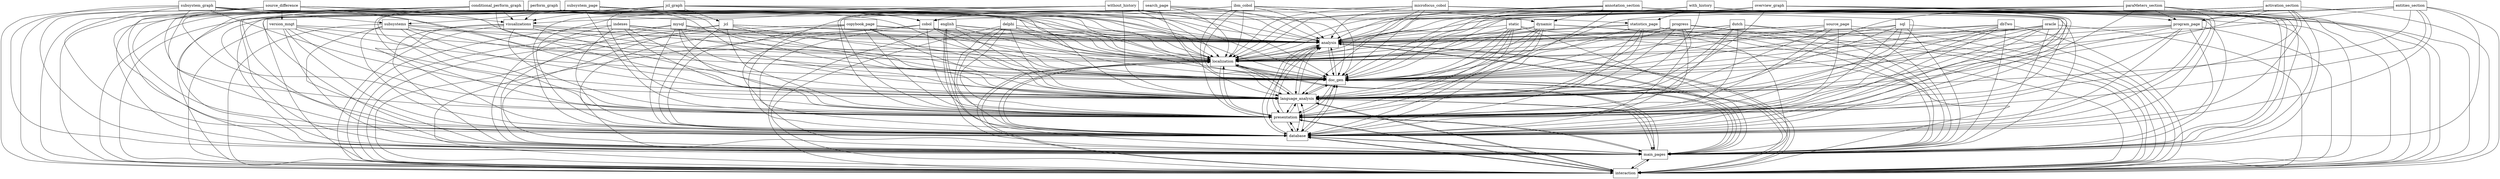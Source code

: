 digraph{
graph [rankdir=TB];
node [shape=box];
edge [arrowhead=normal];
0[label="progress",]
1[label="dynamic",]
2[label="without_history",]
3[label="subsystems",]
4[label="statistics_page",]
5[label="program_page",]
6[label="entities_section",]
7[label="version_mngt",]
8[label="copybook_page",]
9[label="perform_graph",]
10[label="analysis",]
11[label="oracle",]
12[label="source_difference",]
13[label="annotation_section",]
14[label="search_page",]
15[label="dutch",]
16[label="jcl",]
17[label="dbTwo",]
18[label="visualizations",]
19[label="cobol",]
20[label="conditional_perform_graph",]
21[label="static",]
22[label="localization",]
23[label="overview_graph",]
24[label="delphi",]
25[label="source_page",]
26[label="indexes",]
27[label="interaction",]
28[label="main_pages",]
29[label="database",]
30[label="activation_section",]
31[label="with_history",]
32[label="jcl_graph",]
33[label="sql",]
34[label="presentation",]
35[label="ibm_cobol",]
36[label="microfocus_cobol",]
37[label="paraMeters_section",]
38[label="language_analysis",]
39[label="subsystem_graph",]
40[label="english",]
41[label="doc_gen",]
42[label="subsystem_page",]
43[label="mysql",]
0->10[label="",]
0->22[label="",]
0->27[label="",]
0->28[label="",]
0->29[label="",]
0->34[label="",]
0->38[label="",]
0->41[label="",]
1->10[label="",]
1->22[label="",]
1->27[label="",]
1->28[label="",]
1->29[label="",]
1->34[label="",]
1->38[label="",]
1->41[label="",]
2->4[label="",]
2->10[label="",]
2->22[label="",]
2->27[label="",]
2->28[label="",]
2->29[label="",]
2->34[label="",]
2->38[label="",]
2->41[label="",]
3->10[label="",]
3->22[label="",]
3->27[label="",]
3->28[label="",]
3->29[label="",]
3->34[label="",]
3->38[label="",]
3->41[label="",]
4->10[label="",]
4->22[label="",]
4->27[label="",]
4->28[label="",]
4->29[label="",]
4->34[label="",]
4->38[label="",]
4->41[label="",]
5->10[label="",]
5->22[label="",]
5->27[label="",]
5->28[label="",]
5->29[label="",]
5->34[label="",]
5->38[label="",]
5->41[label="",]
6->5[label="",]
6->10[label="",]
6->22[label="",]
6->27[label="",]
6->28[label="",]
6->29[label="",]
6->34[label="",]
6->38[label="",]
6->41[label="",]
7->10[label="",]
7->22[label="",]
7->27[label="",]
7->28[label="",]
7->29[label="",]
7->34[label="",]
7->38[label="",]
7->41[label="",]
8->10[label="",]
8->22[label="",]
8->27[label="",]
8->28[label="",]
8->29[label="",]
8->34[label="",]
8->38[label="",]
8->41[label="",]
9->10[label="",]
9->18[label="",]
9->19[label="",]
9->22[label="",]
9->27[label="",]
9->28[label="",]
9->29[label="",]
9->34[label="",]
9->38[label="",]
9->41[label="",]
10->22[label="",]
10->27[label="",]
10->28[label="",]
10->29[label="",]
10->34[label="",]
10->38[label="",]
10->41[label="",]
11->10[label="",]
11->22[label="",]
11->27[label="",]
11->28[label="",]
11->29[label="",]
11->34[label="",]
11->38[label="",]
11->41[label="",]
12->7[label="",]
12->10[label="",]
12->22[label="",]
12->27[label="",]
12->28[label="",]
12->29[label="",]
12->34[label="",]
12->38[label="",]
12->41[label="",]
13->1[label="",]
13->5[label="",]
13->10[label="",]
13->22[label="",]
13->27[label="",]
13->28[label="",]
13->29[label="",]
13->34[label="",]
13->38[label="",]
13->41[label="",]
14->1[label="",]
14->10[label="",]
14->22[label="",]
14->27[label="",]
14->28[label="",]
14->29[label="",]
14->34[label="",]
14->38[label="",]
14->41[label="",]
15->10[label="",]
15->22[label="",]
15->27[label="",]
15->28[label="",]
15->29[label="",]
15->34[label="",]
15->38[label="",]
15->41[label="",]
16->10[label="",]
16->22[label="",]
16->27[label="",]
16->28[label="",]
16->29[label="",]
16->34[label="",]
16->38[label="",]
16->41[label="",]
17->10[label="",]
17->22[label="",]
17->27[label="",]
17->28[label="",]
17->29[label="",]
17->34[label="",]
17->38[label="",]
17->41[label="",]
18->10[label="",]
18->22[label="",]
18->27[label="",]
18->28[label="",]
18->29[label="",]
18->34[label="",]
18->38[label="",]
18->41[label="",]
19->10[label="",]
19->22[label="",]
19->27[label="",]
19->28[label="",]
19->29[label="",]
19->34[label="",]
19->38[label="",]
19->41[label="",]
20->10[label="",]
20->18[label="",]
20->19[label="",]
20->22[label="",]
20->27[label="",]
20->28[label="",]
20->29[label="",]
20->34[label="",]
20->38[label="",]
20->41[label="",]
21->10[label="",]
21->22[label="",]
21->27[label="",]
21->28[label="",]
21->29[label="",]
21->34[label="",]
21->38[label="",]
21->41[label="",]
22->10[label="",]
22->27[label="",]
22->28[label="",]
22->29[label="",]
22->34[label="",]
22->38[label="",]
22->41[label="",]
23->10[label="",]
23->18[label="",]
23->22[label="",]
23->27[label="",]
23->28[label="",]
23->29[label="",]
23->34[label="",]
23->38[label="",]
23->41[label="",]
24->10[label="",]
24->22[label="",]
24->27[label="",]
24->28[label="",]
24->29[label="",]
24->34[label="",]
24->38[label="",]
24->41[label="",]
25->10[label="",]
25->22[label="",]
25->27[label="",]
25->28[label="",]
25->29[label="",]
25->34[label="",]
25->38[label="",]
25->41[label="",]
26->10[label="",]
26->22[label="",]
26->27[label="",]
26->28[label="",]
26->29[label="",]
26->34[label="",]
26->38[label="",]
26->41[label="",]
27->10[label="",]
27->22[label="",]
27->28[label="",]
27->29[label="",]
27->34[label="",]
27->38[label="",]
27->41[label="",]
28->10[label="",]
28->22[label="",]
28->27[label="",]
28->29[label="",]
28->34[label="",]
28->38[label="",]
28->41[label="",]
29->10[label="",]
29->22[label="",]
29->27[label="",]
29->28[label="",]
29->34[label="",]
29->38[label="",]
29->41[label="",]
30->5[label="",]
30->10[label="",]
30->22[label="",]
30->27[label="",]
30->28[label="",]
30->29[label="",]
30->34[label="",]
30->38[label="",]
30->41[label="",]
31->4[label="",]
31->10[label="",]
31->22[label="",]
31->27[label="",]
31->28[label="",]
31->29[label="",]
31->34[label="",]
31->38[label="",]
31->41[label="",]
32->10[label="",]
32->16[label="",]
32->18[label="",]
32->22[label="",]
32->27[label="",]
32->28[label="",]
32->29[label="",]
32->34[label="",]
32->38[label="",]
32->41[label="",]
33->10[label="",]
33->22[label="",]
33->27[label="",]
33->28[label="",]
33->29[label="",]
33->34[label="",]
33->38[label="",]
33->41[label="",]
34->10[label="",]
34->22[label="",]
34->27[label="",]
34->28[label="",]
34->29[label="",]
34->38[label="",]
34->41[label="",]
35->10[label="",]
35->19[label="",]
35->22[label="",]
35->27[label="",]
35->28[label="",]
35->29[label="",]
35->34[label="",]
35->38[label="",]
35->41[label="",]
36->10[label="",]
36->19[label="",]
36->22[label="",]
36->27[label="",]
36->28[label="",]
36->29[label="",]
36->34[label="",]
36->38[label="",]
36->41[label="",]
37->5[label="",]
37->10[label="",]
37->22[label="",]
37->27[label="",]
37->28[label="",]
37->29[label="",]
37->34[label="",]
37->38[label="",]
37->41[label="",]
38->10[label="",]
38->22[label="",]
38->27[label="",]
38->28[label="",]
38->29[label="",]
38->34[label="",]
38->41[label="",]
39->3[label="",]
39->10[label="",]
39->18[label="",]
39->22[label="",]
39->27[label="",]
39->28[label="",]
39->29[label="",]
39->34[label="",]
39->38[label="",]
39->41[label="",]
40->10[label="",]
40->22[label="",]
40->27[label="",]
40->28[label="",]
40->29[label="",]
40->34[label="",]
40->38[label="",]
40->41[label="",]
41->10[label="",]
41->22[label="",]
41->27[label="",]
41->28[label="",]
41->29[label="",]
41->34[label="",]
41->38[label="",]
42->3[label="",]
42->10[label="",]
42->22[label="",]
42->27[label="",]
42->28[label="",]
42->29[label="",]
42->34[label="",]
42->38[label="",]
42->41[label="",]
43->10[label="",]
43->22[label="",]
43->27[label="",]
43->28[label="",]
43->29[label="",]
43->34[label="",]
43->38[label="",]
43->41[label="",]
}
